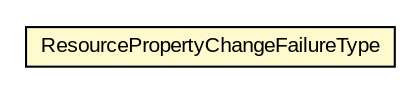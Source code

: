 #!/usr/local/bin/dot
#
# Class diagram 
# Generated by UMLGraph version R5_6-24-gf6e263 (http://www.umlgraph.org/)
#

digraph G {
	edge [fontname="arial",fontsize=10,labelfontname="arial",labelfontsize=10];
	node [fontname="arial",fontsize=10,shape=plaintext];
	nodesep=0.25;
	ranksep=0.5;
	// org.oasis_open.docs.wsrf.rp_2.ResourcePropertyChangeFailureType
	c1009366 [label=<<table title="org.oasis_open.docs.wsrf.rp_2.ResourcePropertyChangeFailureType" border="0" cellborder="1" cellspacing="0" cellpadding="2" port="p" bgcolor="lemonChiffon" href="./ResourcePropertyChangeFailureType.html">
		<tr><td><table border="0" cellspacing="0" cellpadding="1">
<tr><td align="center" balign="center"> ResourcePropertyChangeFailureType </td></tr>
		</table></td></tr>
		</table>>, URL="./ResourcePropertyChangeFailureType.html", fontname="arial", fontcolor="black", fontsize=10.0];
}

